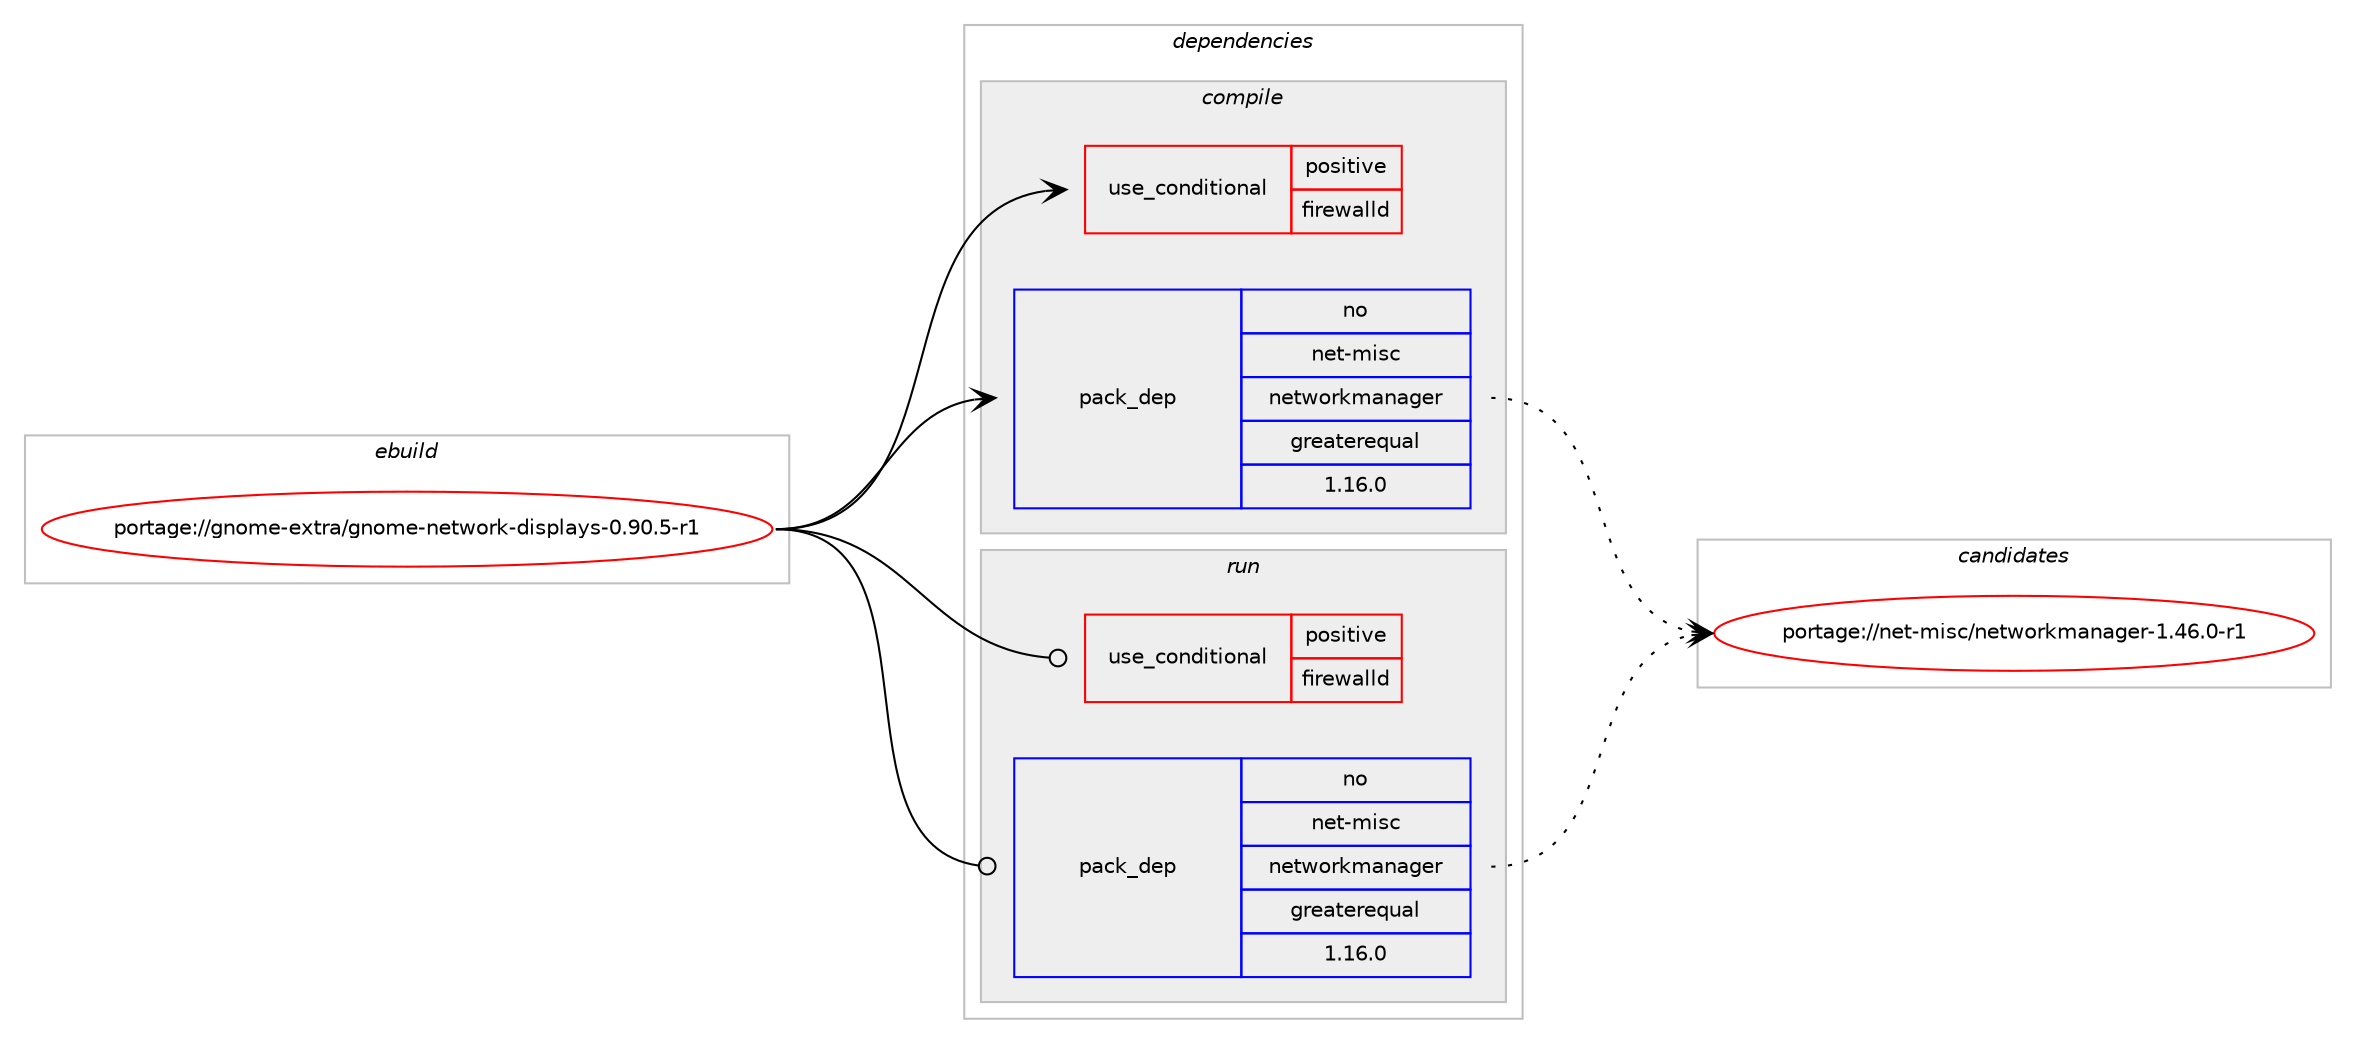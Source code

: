 digraph prolog {

# *************
# Graph options
# *************

newrank=true;
concentrate=true;
compound=true;
graph [rankdir=LR,fontname=Helvetica,fontsize=10,ranksep=1.5];#, ranksep=2.5, nodesep=0.2];
edge  [arrowhead=vee];
node  [fontname=Helvetica,fontsize=10];

# **********
# The ebuild
# **********

subgraph cluster_leftcol {
color=gray;
rank=same;
label=<<i>ebuild</i>>;
id [label="portage://gnome-extra/gnome-network-displays-0.90.5-r1", color=red, width=4, href="../gnome-extra/gnome-network-displays-0.90.5-r1.svg"];
}

# ****************
# The dependencies
# ****************

subgraph cluster_midcol {
color=gray;
label=<<i>dependencies</i>>;
subgraph cluster_compile {
fillcolor="#eeeeee";
style=filled;
label=<<i>compile</i>>;
subgraph cond64289 {
dependency119797 [label=<<TABLE BORDER="0" CELLBORDER="1" CELLSPACING="0" CELLPADDING="4"><TR><TD ROWSPAN="3" CELLPADDING="10">use_conditional</TD></TR><TR><TD>positive</TD></TR><TR><TD>firewalld</TD></TR></TABLE>>, shape=none, color=red];
# *** BEGIN UNKNOWN DEPENDENCY TYPE (TODO) ***
# dependency119797 -> package_dependency(portage://gnome-extra/gnome-network-displays-0.90.5-r1,install,no,net-firewall,firewalld,none,[,,],[],[])
# *** END UNKNOWN DEPENDENCY TYPE (TODO) ***

}
id:e -> dependency119797:w [weight=20,style="solid",arrowhead="vee"];
# *** BEGIN UNKNOWN DEPENDENCY TYPE (TODO) ***
# id -> package_dependency(portage://gnome-extra/gnome-network-displays-0.90.5-r1,install,no,dev-libs,glib,none,[,,],[slot(2)],[])
# *** END UNKNOWN DEPENDENCY TYPE (TODO) ***

# *** BEGIN UNKNOWN DEPENDENCY TYPE (TODO) ***
# id -> package_dependency(portage://gnome-extra/gnome-network-displays-0.90.5-r1,install,no,gnome-base,gnome-desktop,none,[,,],[slot(3)],[])
# *** END UNKNOWN DEPENDENCY TYPE (TODO) ***

# *** BEGIN UNKNOWN DEPENDENCY TYPE (TODO) ***
# id -> package_dependency(portage://gnome-extra/gnome-network-displays-0.90.5-r1,install,no,media-libs,gst-rtsp-server,none,[,,],[],[])
# *** END UNKNOWN DEPENDENCY TYPE (TODO) ***

# *** BEGIN UNKNOWN DEPENDENCY TYPE (TODO) ***
# id -> package_dependency(portage://gnome-extra/gnome-network-displays-0.90.5-r1,install,no,media-libs,libpulse,none,[,,],[],[use(enable(glib),none)])
# *** END UNKNOWN DEPENDENCY TYPE (TODO) ***

# *** BEGIN UNKNOWN DEPENDENCY TYPE (TODO) ***
# id -> package_dependency(portage://gnome-extra/gnome-network-displays-0.90.5-r1,install,no,media-plugins,gst-plugins-faac,none,[,,],[],[])
# *** END UNKNOWN DEPENDENCY TYPE (TODO) ***

# *** BEGIN UNKNOWN DEPENDENCY TYPE (TODO) ***
# id -> package_dependency(portage://gnome-extra/gnome-network-displays-0.90.5-r1,install,no,media-plugins,gst-plugins-x264,none,[,,],[],[])
# *** END UNKNOWN DEPENDENCY TYPE (TODO) ***

# *** BEGIN UNKNOWN DEPENDENCY TYPE (TODO) ***
# id -> package_dependency(portage://gnome-extra/gnome-network-displays-0.90.5-r1,install,no,media-plugins,gst-plugins-ximagesrc,none,[,,],[],[])
# *** END UNKNOWN DEPENDENCY TYPE (TODO) ***

# *** BEGIN UNKNOWN DEPENDENCY TYPE (TODO) ***
# id -> package_dependency(portage://gnome-extra/gnome-network-displays-0.90.5-r1,install,no,net-dns,dnsmasq,none,[,,],[],[])
# *** END UNKNOWN DEPENDENCY TYPE (TODO) ***

subgraph pack53989 {
dependency119798 [label=<<TABLE BORDER="0" CELLBORDER="1" CELLSPACING="0" CELLPADDING="4" WIDTH="220"><TR><TD ROWSPAN="6" CELLPADDING="30">pack_dep</TD></TR><TR><TD WIDTH="110">no</TD></TR><TR><TD>net-misc</TD></TR><TR><TD>networkmanager</TD></TR><TR><TD>greaterequal</TD></TR><TR><TD>1.16.0</TD></TR></TABLE>>, shape=none, color=blue];
}
id:e -> dependency119798:w [weight=20,style="solid",arrowhead="vee"];
# *** BEGIN UNKNOWN DEPENDENCY TYPE (TODO) ***
# id -> package_dependency(portage://gnome-extra/gnome-network-displays-0.90.5-r1,install,no,net-wireless,wpa_supplicant,none,[,,],[],[use(enable(p2p),none)])
# *** END UNKNOWN DEPENDENCY TYPE (TODO) ***

# *** BEGIN UNKNOWN DEPENDENCY TYPE (TODO) ***
# id -> package_dependency(portage://gnome-extra/gnome-network-displays-0.90.5-r1,install,no,sys-apps,xdg-desktop-portal,none,[,,],[],[use(enable(screencast),positive)])
# *** END UNKNOWN DEPENDENCY TYPE (TODO) ***

# *** BEGIN UNKNOWN DEPENDENCY TYPE (TODO) ***
# id -> package_dependency(portage://gnome-extra/gnome-network-displays-0.90.5-r1,install,no,x11-libs,gtk+,none,[,,],[slot(3)],[])
# *** END UNKNOWN DEPENDENCY TYPE (TODO) ***

}
subgraph cluster_compileandrun {
fillcolor="#eeeeee";
style=filled;
label=<<i>compile and run</i>>;
}
subgraph cluster_run {
fillcolor="#eeeeee";
style=filled;
label=<<i>run</i>>;
subgraph cond64290 {
dependency119799 [label=<<TABLE BORDER="0" CELLBORDER="1" CELLSPACING="0" CELLPADDING="4"><TR><TD ROWSPAN="3" CELLPADDING="10">use_conditional</TD></TR><TR><TD>positive</TD></TR><TR><TD>firewalld</TD></TR></TABLE>>, shape=none, color=red];
# *** BEGIN UNKNOWN DEPENDENCY TYPE (TODO) ***
# dependency119799 -> package_dependency(portage://gnome-extra/gnome-network-displays-0.90.5-r1,run,no,net-firewall,firewalld,none,[,,],[],[])
# *** END UNKNOWN DEPENDENCY TYPE (TODO) ***

}
id:e -> dependency119799:w [weight=20,style="solid",arrowhead="odot"];
# *** BEGIN UNKNOWN DEPENDENCY TYPE (TODO) ***
# id -> package_dependency(portage://gnome-extra/gnome-network-displays-0.90.5-r1,run,no,dev-libs,glib,none,[,,],[slot(2)],[])
# *** END UNKNOWN DEPENDENCY TYPE (TODO) ***

# *** BEGIN UNKNOWN DEPENDENCY TYPE (TODO) ***
# id -> package_dependency(portage://gnome-extra/gnome-network-displays-0.90.5-r1,run,no,gnome-base,gnome-desktop,none,[,,],[slot(3)],[])
# *** END UNKNOWN DEPENDENCY TYPE (TODO) ***

# *** BEGIN UNKNOWN DEPENDENCY TYPE (TODO) ***
# id -> package_dependency(portage://gnome-extra/gnome-network-displays-0.90.5-r1,run,no,media-libs,gst-rtsp-server,none,[,,],[],[])
# *** END UNKNOWN DEPENDENCY TYPE (TODO) ***

# *** BEGIN UNKNOWN DEPENDENCY TYPE (TODO) ***
# id -> package_dependency(portage://gnome-extra/gnome-network-displays-0.90.5-r1,run,no,media-libs,libpulse,none,[,,],[],[use(enable(glib),none)])
# *** END UNKNOWN DEPENDENCY TYPE (TODO) ***

# *** BEGIN UNKNOWN DEPENDENCY TYPE (TODO) ***
# id -> package_dependency(portage://gnome-extra/gnome-network-displays-0.90.5-r1,run,no,media-plugins,gst-plugins-faac,none,[,,],[],[])
# *** END UNKNOWN DEPENDENCY TYPE (TODO) ***

# *** BEGIN UNKNOWN DEPENDENCY TYPE (TODO) ***
# id -> package_dependency(portage://gnome-extra/gnome-network-displays-0.90.5-r1,run,no,media-plugins,gst-plugins-x264,none,[,,],[],[])
# *** END UNKNOWN DEPENDENCY TYPE (TODO) ***

# *** BEGIN UNKNOWN DEPENDENCY TYPE (TODO) ***
# id -> package_dependency(portage://gnome-extra/gnome-network-displays-0.90.5-r1,run,no,media-plugins,gst-plugins-ximagesrc,none,[,,],[],[])
# *** END UNKNOWN DEPENDENCY TYPE (TODO) ***

# *** BEGIN UNKNOWN DEPENDENCY TYPE (TODO) ***
# id -> package_dependency(portage://gnome-extra/gnome-network-displays-0.90.5-r1,run,no,net-dns,dnsmasq,none,[,,],[],[])
# *** END UNKNOWN DEPENDENCY TYPE (TODO) ***

subgraph pack53990 {
dependency119800 [label=<<TABLE BORDER="0" CELLBORDER="1" CELLSPACING="0" CELLPADDING="4" WIDTH="220"><TR><TD ROWSPAN="6" CELLPADDING="30">pack_dep</TD></TR><TR><TD WIDTH="110">no</TD></TR><TR><TD>net-misc</TD></TR><TR><TD>networkmanager</TD></TR><TR><TD>greaterequal</TD></TR><TR><TD>1.16.0</TD></TR></TABLE>>, shape=none, color=blue];
}
id:e -> dependency119800:w [weight=20,style="solid",arrowhead="odot"];
# *** BEGIN UNKNOWN DEPENDENCY TYPE (TODO) ***
# id -> package_dependency(portage://gnome-extra/gnome-network-displays-0.90.5-r1,run,no,net-wireless,wpa_supplicant,none,[,,],[],[use(enable(p2p),none)])
# *** END UNKNOWN DEPENDENCY TYPE (TODO) ***

# *** BEGIN UNKNOWN DEPENDENCY TYPE (TODO) ***
# id -> package_dependency(portage://gnome-extra/gnome-network-displays-0.90.5-r1,run,no,sys-apps,xdg-desktop-portal,none,[,,],[],[use(enable(screencast),positive)])
# *** END UNKNOWN DEPENDENCY TYPE (TODO) ***

# *** BEGIN UNKNOWN DEPENDENCY TYPE (TODO) ***
# id -> package_dependency(portage://gnome-extra/gnome-network-displays-0.90.5-r1,run,no,x11-libs,gtk+,none,[,,],[slot(3)],[])
# *** END UNKNOWN DEPENDENCY TYPE (TODO) ***

}
}

# **************
# The candidates
# **************

subgraph cluster_choices {
rank=same;
color=gray;
label=<<i>candidates</i>>;

subgraph choice53989 {
color=black;
nodesep=1;
choice1101011164510910511599471101011161191111141071099711097103101114454946525446484511449 [label="portage://net-misc/networkmanager-1.46.0-r1", color=red, width=4,href="../net-misc/networkmanager-1.46.0-r1.svg"];
dependency119798:e -> choice1101011164510910511599471101011161191111141071099711097103101114454946525446484511449:w [style=dotted,weight="100"];
}
subgraph choice53990 {
color=black;
nodesep=1;
choice1101011164510910511599471101011161191111141071099711097103101114454946525446484511449 [label="portage://net-misc/networkmanager-1.46.0-r1", color=red, width=4,href="../net-misc/networkmanager-1.46.0-r1.svg"];
dependency119800:e -> choice1101011164510910511599471101011161191111141071099711097103101114454946525446484511449:w [style=dotted,weight="100"];
}
}

}

